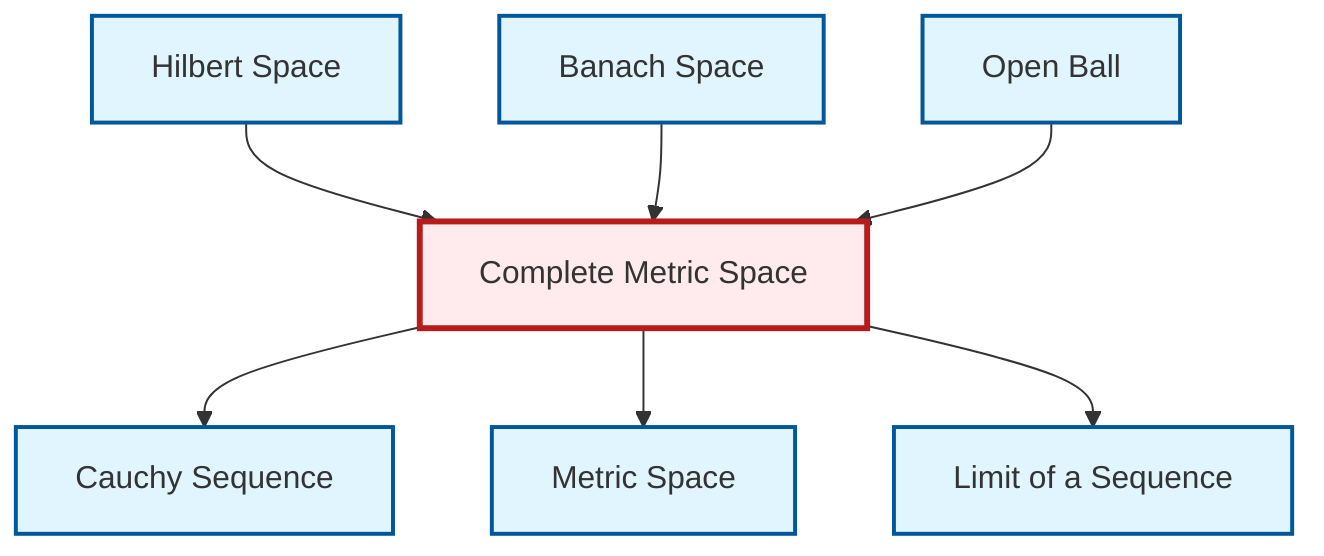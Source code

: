 graph TD
    classDef definition fill:#e1f5fe,stroke:#01579b,stroke-width:2px
    classDef theorem fill:#f3e5f5,stroke:#4a148c,stroke-width:2px
    classDef axiom fill:#fff3e0,stroke:#e65100,stroke-width:2px
    classDef example fill:#e8f5e9,stroke:#1b5e20,stroke-width:2px
    classDef current fill:#ffebee,stroke:#b71c1c,stroke-width:3px
    def-cauchy-sequence["Cauchy Sequence"]:::definition
    def-banach-space["Banach Space"]:::definition
    def-open-ball["Open Ball"]:::definition
    def-hilbert-space["Hilbert Space"]:::definition
    def-complete-metric-space["Complete Metric Space"]:::definition
    def-metric-space["Metric Space"]:::definition
    def-limit["Limit of a Sequence"]:::definition
    def-hilbert-space --> def-complete-metric-space
    def-banach-space --> def-complete-metric-space
    def-complete-metric-space --> def-cauchy-sequence
    def-complete-metric-space --> def-metric-space
    def-open-ball --> def-complete-metric-space
    def-complete-metric-space --> def-limit
    class def-complete-metric-space current
